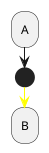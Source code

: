 {
  "sha1": "sb33ar3rkjkprxyj3y2hk43j9ijuzij",
  "insertion": {
    "when": "2024-06-04T17:28:44.872Z",
    "url": "http://forum.plantuml.net/8663/activity-arrow-color-before-start-assigned-the-wrong-arrow",
    "user": "plantuml@gmail.com"
  }
}
@startuml
:A;
start
-[#yellow]->
:B;
@enduml

